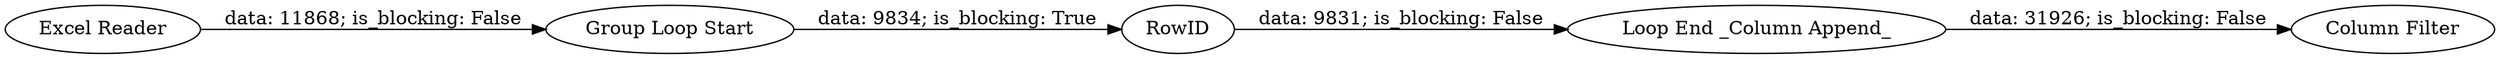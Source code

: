 digraph {
	"6401646704973874821_2" [label="Group Loop Start"]
	"6401646704973874821_3" [label="Loop End _Column Append_"]
	"6401646704973874821_4" [label=RowID]
	"6401646704973874821_5" [label="Column Filter"]
	"6401646704973874821_1" [label="Excel Reader"]
	"6401646704973874821_1" -> "6401646704973874821_2" [label="data: 11868; is_blocking: False"]
	"6401646704973874821_2" -> "6401646704973874821_4" [label="data: 9834; is_blocking: True"]
	"6401646704973874821_4" -> "6401646704973874821_3" [label="data: 9831; is_blocking: False"]
	"6401646704973874821_3" -> "6401646704973874821_5" [label="data: 31926; is_blocking: False"]
	rankdir=LR
}
